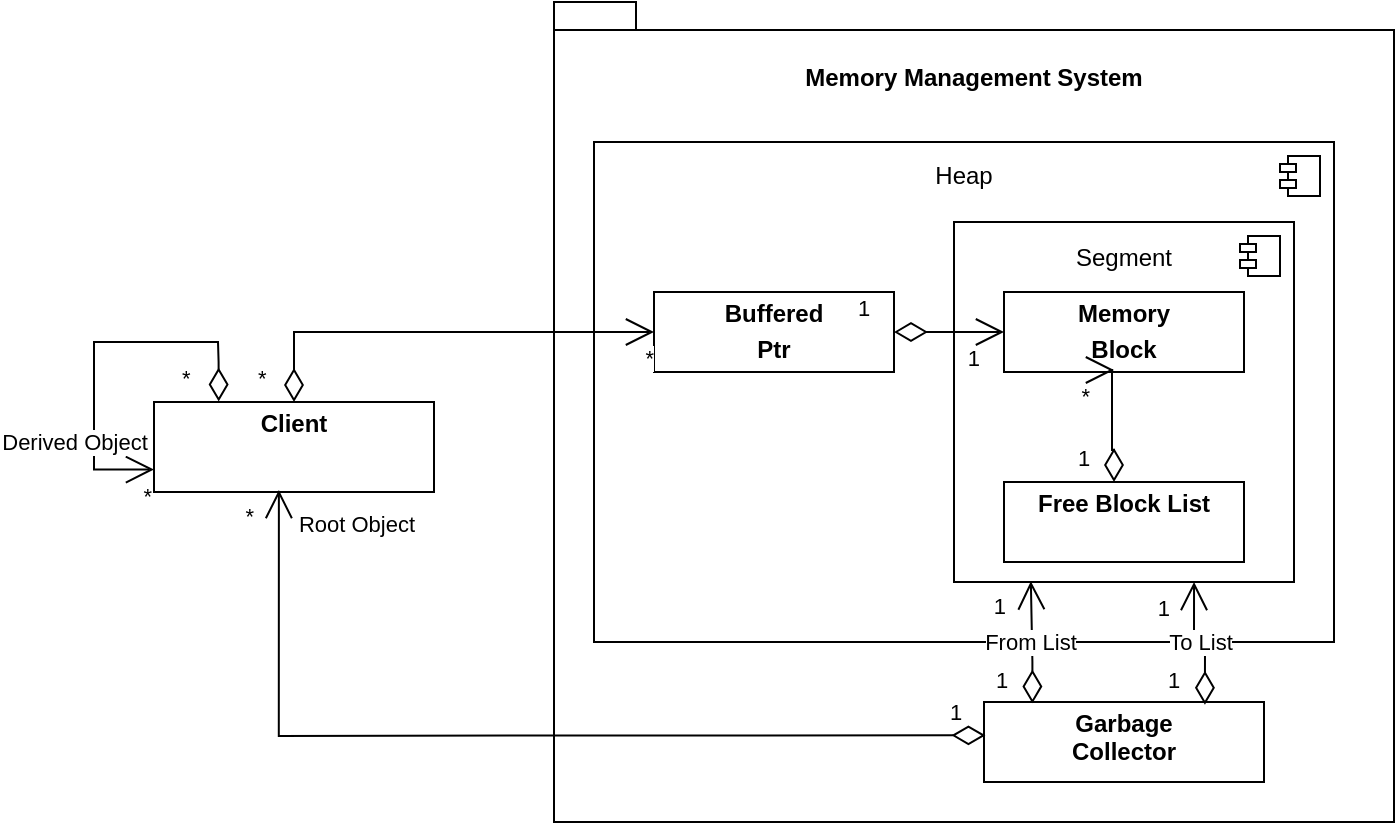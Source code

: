 <mxfile version="26.0.16">
  <diagram name="Página-1" id="gY1mepuriC6mviOZ3ecI">
    <mxGraphModel dx="795" dy="486" grid="1" gridSize="10" guides="1" tooltips="1" connect="1" arrows="1" fold="1" page="1" pageScale="1" pageWidth="827" pageHeight="1169" math="0" shadow="0">
      <root>
        <mxCell id="0" />
        <mxCell id="1" parent="0" />
        <mxCell id="ijSmL6pv4EfpvHXNeZ9z-1" value="Memory Management System&lt;div&gt;&lt;br&gt;&lt;/div&gt;&lt;div&gt;&lt;br&gt;&lt;/div&gt;&lt;div&gt;&lt;br&gt;&lt;/div&gt;&lt;div&gt;&lt;br&gt;&lt;/div&gt;&lt;div&gt;&lt;br&gt;&lt;/div&gt;&lt;div&gt;&lt;br&gt;&lt;/div&gt;&lt;div&gt;&lt;br&gt;&lt;/div&gt;&lt;div&gt;&lt;br&gt;&lt;/div&gt;&lt;div&gt;&lt;br&gt;&lt;/div&gt;&lt;div&gt;&lt;br&gt;&lt;/div&gt;&lt;div&gt;&lt;br&gt;&lt;/div&gt;&lt;div&gt;&lt;br&gt;&lt;/div&gt;&lt;div&gt;&lt;br&gt;&lt;/div&gt;&lt;div&gt;&lt;br&gt;&lt;/div&gt;&lt;div&gt;&lt;br&gt;&lt;/div&gt;&lt;div&gt;&lt;br&gt;&lt;/div&gt;&lt;div&gt;&lt;br&gt;&lt;/div&gt;&lt;div&gt;&lt;br&gt;&lt;/div&gt;&lt;div&gt;&lt;br&gt;&lt;/div&gt;&lt;div&gt;&lt;br&gt;&lt;/div&gt;&lt;div&gt;&lt;br&gt;&lt;/div&gt;&lt;div&gt;&lt;br&gt;&lt;/div&gt;&lt;div&gt;&lt;br&gt;&lt;/div&gt;&lt;div&gt;&lt;br&gt;&lt;/div&gt;" style="shape=folder;fontStyle=1;spacingTop=10;tabWidth=40;tabHeight=14;tabPosition=left;html=1;whiteSpace=wrap;" vertex="1" parent="1">
          <mxGeometry x="300" y="130" width="420" height="410" as="geometry" />
        </mxCell>
        <mxCell id="ijSmL6pv4EfpvHXNeZ9z-2" value="Heap&lt;div&gt;&lt;br&gt;&lt;/div&gt;&lt;div&gt;&lt;br&gt;&lt;/div&gt;&lt;div&gt;&lt;br&gt;&lt;/div&gt;&lt;div&gt;&lt;br&gt;&lt;/div&gt;&lt;div&gt;&lt;br&gt;&lt;/div&gt;&lt;div&gt;&lt;br&gt;&lt;/div&gt;&lt;div&gt;&lt;br&gt;&lt;/div&gt;&lt;div&gt;&lt;br&gt;&lt;/div&gt;&lt;div&gt;&lt;br&gt;&lt;/div&gt;&lt;div&gt;&lt;br&gt;&lt;/div&gt;&lt;div&gt;&lt;br&gt;&lt;/div&gt;&lt;div&gt;&lt;br&gt;&lt;/div&gt;&lt;div&gt;&lt;br&gt;&lt;/div&gt;&lt;div&gt;&lt;br&gt;&lt;/div&gt;&lt;div&gt;&lt;br&gt;&lt;/div&gt;" style="html=1;dropTarget=0;whiteSpace=wrap;" vertex="1" parent="1">
          <mxGeometry x="320" y="200" width="370" height="250" as="geometry" />
        </mxCell>
        <mxCell id="ijSmL6pv4EfpvHXNeZ9z-3" value="" style="shape=module;jettyWidth=8;jettyHeight=4;" vertex="1" parent="ijSmL6pv4EfpvHXNeZ9z-2">
          <mxGeometry x="1" width="20" height="20" relative="1" as="geometry">
            <mxPoint x="-27" y="7" as="offset" />
          </mxGeometry>
        </mxCell>
        <mxCell id="ijSmL6pv4EfpvHXNeZ9z-4" value="&lt;div&gt;Segment&lt;/div&gt;&lt;div&gt;&lt;br&gt;&lt;/div&gt;&lt;div&gt;&lt;br&gt;&lt;/div&gt;&lt;div&gt;&lt;br&gt;&lt;/div&gt;&lt;div&gt;&lt;br&gt;&lt;/div&gt;&lt;div&gt;&lt;br&gt;&lt;/div&gt;&lt;div&gt;&lt;br&gt;&lt;/div&gt;&lt;div&gt;&lt;br&gt;&lt;/div&gt;&lt;div&gt;&lt;br&gt;&lt;/div&gt;&lt;div&gt;&lt;br&gt;&lt;/div&gt;&lt;div&gt;&lt;br&gt;&lt;/div&gt;" style="html=1;dropTarget=0;whiteSpace=wrap;" vertex="1" parent="1">
          <mxGeometry x="500" y="240" width="170" height="180" as="geometry" />
        </mxCell>
        <mxCell id="ijSmL6pv4EfpvHXNeZ9z-5" value="" style="shape=module;jettyWidth=8;jettyHeight=4;" vertex="1" parent="ijSmL6pv4EfpvHXNeZ9z-4">
          <mxGeometry x="1" width="20" height="20" relative="1" as="geometry">
            <mxPoint x="-27" y="7" as="offset" />
          </mxGeometry>
        </mxCell>
        <mxCell id="ijSmL6pv4EfpvHXNeZ9z-6" value="&lt;p style=&quot;margin:0px;margin-top:4px;text-align:center;&quot;&gt;&lt;b&gt;Client&lt;/b&gt;&lt;span style=&quot;color: rgba(0, 0, 0, 0); font-family: monospace; font-size: 0px; text-wrap-mode: nowrap; background-color: transparent; text-align: left;&quot;&gt;%3CmxGraphModel%3E%3Croot%3E%3CmxCell%20id%3D%220%22%2F%3E%3CmxCell%20id%3D%221%22%20parent%3D%220%22%2F%3E%3CmxCell%20id%3D%222%22%20value%3D%22Heap%26lt%3Bdiv%26gt%3B%26lt%3Bbr%26gt%3B%26lt%3B%2Fdiv%26gt%3B%26lt%3Bdiv%26gt%3B%26lt%3Bbr%26gt%3B%26lt%3B%2Fdiv%26gt%3B%26lt%3Bdiv%26gt%3B%26lt%3Bbr%26gt%3B%26lt%3B%2Fdiv%26gt%3B%26lt%3Bdiv%26gt%3B%26lt%3Bbr%26gt%3B%26lt%3B%2Fdiv%26gt%3B%26lt%3Bdiv%26gt%3B%26lt%3Bbr%26gt%3B%26lt%3B%2Fdiv%26gt%3B%26lt%3Bdiv%26gt%3B%26lt%3Bbr%26gt%3B%26lt%3B%2Fdiv%26gt%3B%26lt%3Bdiv%26gt%3B%26lt%3Bbr%26gt%3B%26lt%3B%2Fdiv%26gt%3B%26lt%3Bdiv%26gt%3B%26lt%3Bbr%26gt%3B%26lt%3B%2Fdiv%26gt%3B%26lt%3Bdiv%26gt%3B%26lt%3Bbr%26gt%3B%26lt%3B%2Fdiv%26gt%3B%26lt%3Bdiv%26gt%3B%26lt%3Bbr%26gt%3B%26lt%3B%2Fdiv%26gt%3B%26lt%3Bdiv%26gt%3B%26lt%3Bbr%26gt%3B%26lt%3B%2Fdiv%26gt%3B%26lt%3Bdiv%26gt%3B%26lt%3Bbr%26gt%3B%26lt%3B%2Fdiv%26gt%3B%26lt%3Bdiv%26gt%3B%26lt%3Bbr%26gt%3B%26lt%3B%2Fdiv%26gt%3B%26lt%3Bdiv%26gt%3B%26lt%3Bbr%26gt%3B%26lt%3B%2Fdiv%26gt%3B%26lt%3Bdiv%26gt%3B%26lt%3Bbr%26gt%3B%26lt%3B%2Fdiv%26gt%3B%22%20style%3D%22html%3D1%3BdropTarget%3D0%3BwhiteSpace%3Dwrap%3B%22%20vertex%3D%221%22%20parent%3D%221%22%3E%3CmxGeometry%20x%3D%22290%22%20y%3D%22200%22%20width%3D%22480%22%20height%3D%22250%22%20as%3D%22geometry%22%2F%3E%3C%2FmxCell%3E%3CmxCell%20id%3D%223%22%20value%3D%22%22%20style%3D%22shape%3Dmodule%3BjettyWidth%3D8%3BjettyHeight%3D4%3B%22%20vertex%3D%221%22%20parent%3D%222%22%3E%3CmxGeometry%20x%3D%221%22%20width%3D%2220%22%20height%3D%2220%22%20relative%3D%221%22%20as%3D%22geometry%22%3E%3CmxPoint%20x%3D%22-27%22%20y%3D%227%22%20as%3D%22offset%22%2F%3E%3C%2FmxGeometry%3E%3C%2FmxCell%3E%3C%2Froot%3E%3C%2FmxGraphModel%3E&lt;/span&gt;&lt;/p&gt;" style="verticalAlign=top;align=left;overflow=fill;html=1;whiteSpace=wrap;" vertex="1" parent="1">
          <mxGeometry x="100" y="330" width="140" height="45" as="geometry" />
        </mxCell>
        <mxCell id="ijSmL6pv4EfpvHXNeZ9z-7" value="&lt;p style=&quot;margin:0px;margin-top:4px;text-align:center;&quot;&gt;&lt;b&gt;Buffered&lt;/b&gt;&lt;/p&gt;&lt;p style=&quot;margin:0px;margin-top:4px;text-align:center;&quot;&gt;&lt;b&gt;Ptr&lt;/b&gt;&lt;/p&gt;" style="verticalAlign=top;align=left;overflow=fill;html=1;whiteSpace=wrap;" vertex="1" parent="1">
          <mxGeometry x="350" y="275" width="120" height="40" as="geometry" />
        </mxCell>
        <mxCell id="ijSmL6pv4EfpvHXNeZ9z-8" value="&lt;p style=&quot;margin:0px;margin-top:4px;text-align:center;&quot;&gt;&lt;b&gt;Memory&lt;/b&gt;&lt;/p&gt;&lt;p style=&quot;margin:0px;margin-top:4px;text-align:center;&quot;&gt;&lt;b&gt;Block&lt;/b&gt;&lt;span style=&quot;color: rgba(0, 0, 0, 0); font-family: monospace; font-size: 0px; text-wrap-mode: nowrap; background-color: transparent; text-align: left;&quot;&gt;%3CmxGraphModel%3E%3Croot%3E%3CmxCell%20id%3D%220%22%2F%3E%3CmxCell%20id%3D%221%22%20parent%3D%220%22%2F%3E%3CmxCell%20id%3D%222%22%20value%3D%22%26lt%3Bp%20style%3D%26quot%3Bmargin%3A0px%3Bmargin-top%3A4px%3Btext-align%3Acenter%3B%26quot%3B%26gt%3B%26lt%3Bb%26gt%3BBuffered%26lt%3B%2Fb%26gt%3B%26lt%3B%2Fp%26gt%3B%26lt%3Bp%20style%3D%26quot%3Bmargin%3A0px%3Bmargin-top%3A4px%3Btext-align%3Acenter%3B%26quot%3B%26gt%3B%26lt%3Bb%26gt%3BPtr%26lt%3B%2Fb%26gt%3B%26lt%3B%2Fp%26gt%3B%22%20style%3D%22verticalAlign%3Dtop%3Balign%3Dleft%3Boverflow%3Dfill%3Bhtml%3D1%3BwhiteSpace%3Dwrap%3B%22%20vertex%3D%221%22%20parent%3D%221%22%3E%3CmxGeometry%20x%3D%22344%22%20y%3D%22275%22%20width%3D%22140%22%20height%3D%2240%22%20as%3D%22geometry%22%2F%3E%3C%2FmxCell%3E%3C%2Froot%3E%3C%2FmxGraphModel%3E&lt;/span&gt;&lt;/p&gt;" style="verticalAlign=top;align=left;overflow=fill;html=1;whiteSpace=wrap;" vertex="1" parent="1">
          <mxGeometry x="525" y="275" width="120" height="40" as="geometry" />
        </mxCell>
        <mxCell id="ijSmL6pv4EfpvHXNeZ9z-9" value="&lt;p style=&quot;margin:0px;margin-top:4px;text-align:center;&quot;&gt;&lt;b&gt;Free Block List&lt;/b&gt;&lt;/p&gt;" style="verticalAlign=top;align=left;overflow=fill;html=1;whiteSpace=wrap;" vertex="1" parent="1">
          <mxGeometry x="525" y="370" width="120" height="40" as="geometry" />
        </mxCell>
        <mxCell id="ijSmL6pv4EfpvHXNeZ9z-10" value="&lt;p style=&quot;margin:0px;margin-top:4px;text-align:center;&quot;&gt;&lt;b&gt;Garbage &lt;br&gt;Collector&lt;/b&gt;&lt;/p&gt;" style="verticalAlign=top;align=left;overflow=fill;html=1;whiteSpace=wrap;" vertex="1" parent="1">
          <mxGeometry x="515" y="480" width="140" height="40" as="geometry" />
        </mxCell>
        <mxCell id="ijSmL6pv4EfpvHXNeZ9z-11" value="" style="endArrow=open;html=1;endSize=12;startArrow=diamondThin;startSize=14;startFill=0;edgeStyle=orthogonalEdgeStyle;rounded=0;entryX=0;entryY=0.5;entryDx=0;entryDy=0;exitX=0.5;exitY=0;exitDx=0;exitDy=0;" edge="1" parent="1" source="ijSmL6pv4EfpvHXNeZ9z-6" target="ijSmL6pv4EfpvHXNeZ9z-7">
          <mxGeometry x="0.001" relative="1" as="geometry">
            <mxPoint x="120" y="260" as="sourcePoint" />
            <mxPoint x="280" y="260" as="targetPoint" />
            <mxPoint as="offset" />
          </mxGeometry>
        </mxCell>
        <mxCell id="ijSmL6pv4EfpvHXNeZ9z-12" value="*" style="edgeLabel;resizable=0;html=1;align=left;verticalAlign=top;" connectable="0" vertex="1" parent="ijSmL6pv4EfpvHXNeZ9z-11">
          <mxGeometry x="-1" relative="1" as="geometry">
            <mxPoint x="-20" y="-25" as="offset" />
          </mxGeometry>
        </mxCell>
        <mxCell id="ijSmL6pv4EfpvHXNeZ9z-13" value="*" style="edgeLabel;resizable=0;html=1;align=right;verticalAlign=top;" connectable="0" vertex="1" parent="ijSmL6pv4EfpvHXNeZ9z-11">
          <mxGeometry x="1" relative="1" as="geometry" />
        </mxCell>
        <mxCell id="ijSmL6pv4EfpvHXNeZ9z-14" value="" style="endArrow=open;html=1;endSize=12;startArrow=diamondThin;startSize=14;startFill=0;edgeStyle=orthogonalEdgeStyle;rounded=0;entryX=0;entryY=0.75;entryDx=0;entryDy=0;exitX=0.231;exitY=-0.006;exitDx=0;exitDy=0;exitPerimeter=0;" edge="1" parent="1" source="ijSmL6pv4EfpvHXNeZ9z-6" target="ijSmL6pv4EfpvHXNeZ9z-6">
          <mxGeometry relative="1" as="geometry">
            <mxPoint x="180" y="340" as="sourcePoint" />
            <mxPoint x="360" y="305" as="targetPoint" />
            <Array as="points">
              <mxPoint x="132" y="310" />
              <mxPoint x="132" y="310" />
              <mxPoint x="132" y="300" />
              <mxPoint x="70" y="300" />
              <mxPoint x="70" y="364" />
            </Array>
          </mxGeometry>
        </mxCell>
        <mxCell id="ijSmL6pv4EfpvHXNeZ9z-15" value="*" style="edgeLabel;resizable=0;html=1;align=left;verticalAlign=top;" connectable="0" vertex="1" parent="ijSmL6pv4EfpvHXNeZ9z-14">
          <mxGeometry x="-1" relative="1" as="geometry">
            <mxPoint x="-20" y="-25" as="offset" />
          </mxGeometry>
        </mxCell>
        <mxCell id="ijSmL6pv4EfpvHXNeZ9z-16" value="*" style="edgeLabel;resizable=0;html=1;align=right;verticalAlign=top;" connectable="0" vertex="1" parent="ijSmL6pv4EfpvHXNeZ9z-14">
          <mxGeometry x="1" relative="1" as="geometry" />
        </mxCell>
        <mxCell id="ijSmL6pv4EfpvHXNeZ9z-33" value="Derived Object" style="edgeLabel;html=1;align=center;verticalAlign=middle;resizable=0;points=[];" vertex="1" connectable="0" parent="ijSmL6pv4EfpvHXNeZ9z-14">
          <mxGeometry x="0.803" y="1" relative="1" as="geometry">
            <mxPoint x="-22" y="-13" as="offset" />
          </mxGeometry>
        </mxCell>
        <mxCell id="ijSmL6pv4EfpvHXNeZ9z-18" value="" style="endArrow=open;html=1;endSize=12;startArrow=diamondThin;startSize=14;startFill=0;edgeStyle=orthogonalEdgeStyle;rounded=0;entryX=0.446;entryY=0.978;entryDx=0;entryDy=0;exitX=0.005;exitY=0.417;exitDx=0;exitDy=0;entryPerimeter=0;exitPerimeter=0;" edge="1" parent="1" source="ijSmL6pv4EfpvHXNeZ9z-10" target="ijSmL6pv4EfpvHXNeZ9z-6">
          <mxGeometry relative="1" as="geometry">
            <mxPoint x="180" y="340" as="sourcePoint" />
            <mxPoint x="360" y="305" as="targetPoint" />
            <Array as="points">
              <mxPoint x="320" y="497" />
              <mxPoint x="162" y="497" />
            </Array>
          </mxGeometry>
        </mxCell>
        <mxCell id="ijSmL6pv4EfpvHXNeZ9z-19" value="1" style="edgeLabel;resizable=0;html=1;align=left;verticalAlign=top;" connectable="0" vertex="1" parent="ijSmL6pv4EfpvHXNeZ9z-18">
          <mxGeometry x="-1" relative="1" as="geometry">
            <mxPoint x="-20" y="-25" as="offset" />
          </mxGeometry>
        </mxCell>
        <mxCell id="ijSmL6pv4EfpvHXNeZ9z-20" value="*" style="edgeLabel;resizable=0;html=1;align=right;verticalAlign=top;" connectable="0" vertex="1" parent="ijSmL6pv4EfpvHXNeZ9z-18">
          <mxGeometry x="1" relative="1" as="geometry">
            <mxPoint x="-12" as="offset" />
          </mxGeometry>
        </mxCell>
        <mxCell id="ijSmL6pv4EfpvHXNeZ9z-34" value="Root Object" style="edgeLabel;html=1;align=center;verticalAlign=middle;resizable=0;points=[];" vertex="1" connectable="0" parent="ijSmL6pv4EfpvHXNeZ9z-18">
          <mxGeometry x="0.936" relative="1" as="geometry">
            <mxPoint x="38" y="1" as="offset" />
          </mxGeometry>
        </mxCell>
        <mxCell id="ijSmL6pv4EfpvHXNeZ9z-21" value="From List" style="endArrow=open;html=1;endSize=12;startArrow=diamondThin;startSize=14;startFill=0;edgeStyle=orthogonalEdgeStyle;rounded=0;exitX=0.173;exitY=0.017;exitDx=0;exitDy=0;exitPerimeter=0;entryX=0.226;entryY=0.998;entryDx=0;entryDy=0;entryPerimeter=0;" edge="1" parent="1" source="ijSmL6pv4EfpvHXNeZ9z-10" target="ijSmL6pv4EfpvHXNeZ9z-4">
          <mxGeometry relative="1" as="geometry">
            <mxPoint x="526" y="507" as="sourcePoint" />
            <mxPoint x="539" y="430" as="targetPoint" />
            <Array as="points">
              <mxPoint x="539" y="460" />
              <mxPoint x="538" y="460" />
            </Array>
          </mxGeometry>
        </mxCell>
        <mxCell id="ijSmL6pv4EfpvHXNeZ9z-22" value="1" style="edgeLabel;resizable=0;html=1;align=left;verticalAlign=top;" connectable="0" vertex="1" parent="ijSmL6pv4EfpvHXNeZ9z-21">
          <mxGeometry x="-1" relative="1" as="geometry">
            <mxPoint x="-20" y="-25" as="offset" />
          </mxGeometry>
        </mxCell>
        <mxCell id="ijSmL6pv4EfpvHXNeZ9z-23" value="1" style="edgeLabel;resizable=0;html=1;align=right;verticalAlign=top;" connectable="0" vertex="1" parent="ijSmL6pv4EfpvHXNeZ9z-21">
          <mxGeometry x="1" relative="1" as="geometry">
            <mxPoint x="-12" as="offset" />
          </mxGeometry>
        </mxCell>
        <mxCell id="ijSmL6pv4EfpvHXNeZ9z-24" value="To List" style="endArrow=open;html=1;endSize=12;startArrow=diamondThin;startSize=14;startFill=0;edgeStyle=orthogonalEdgeStyle;rounded=0;exitX=0.789;exitY=0.035;exitDx=0;exitDy=0;exitPerimeter=0;entryX=0.706;entryY=1;entryDx=0;entryDy=0;entryPerimeter=0;" edge="1" parent="1" source="ijSmL6pv4EfpvHXNeZ9z-10" target="ijSmL6pv4EfpvHXNeZ9z-4">
          <mxGeometry relative="1" as="geometry">
            <mxPoint x="549" y="491" as="sourcePoint" />
            <mxPoint x="548" y="430" as="targetPoint" />
            <Array as="points">
              <mxPoint x="625" y="450" />
              <mxPoint x="620" y="450" />
            </Array>
          </mxGeometry>
        </mxCell>
        <mxCell id="ijSmL6pv4EfpvHXNeZ9z-25" value="1" style="edgeLabel;resizable=0;html=1;align=left;verticalAlign=top;" connectable="0" vertex="1" parent="ijSmL6pv4EfpvHXNeZ9z-24">
          <mxGeometry x="-1" relative="1" as="geometry">
            <mxPoint x="-20" y="-25" as="offset" />
          </mxGeometry>
        </mxCell>
        <mxCell id="ijSmL6pv4EfpvHXNeZ9z-26" value="1" style="edgeLabel;resizable=0;html=1;align=right;verticalAlign=top;" connectable="0" vertex="1" parent="ijSmL6pv4EfpvHXNeZ9z-24">
          <mxGeometry x="1" relative="1" as="geometry">
            <mxPoint x="-12" as="offset" />
          </mxGeometry>
        </mxCell>
        <mxCell id="ijSmL6pv4EfpvHXNeZ9z-27" value="" style="endArrow=open;html=1;endSize=12;startArrow=diamondThin;startSize=14;startFill=0;edgeStyle=orthogonalEdgeStyle;rounded=0;" edge="1" parent="1">
          <mxGeometry relative="1" as="geometry">
            <mxPoint x="580" y="370" as="sourcePoint" />
            <mxPoint x="580" y="314" as="targetPoint" />
            <Array as="points">
              <mxPoint x="580" y="354" />
              <mxPoint x="579" y="354" />
            </Array>
          </mxGeometry>
        </mxCell>
        <mxCell id="ijSmL6pv4EfpvHXNeZ9z-28" value="1" style="edgeLabel;resizable=0;html=1;align=left;verticalAlign=top;" connectable="0" vertex="1" parent="ijSmL6pv4EfpvHXNeZ9z-27">
          <mxGeometry x="-1" relative="1" as="geometry">
            <mxPoint x="-20" y="-25" as="offset" />
          </mxGeometry>
        </mxCell>
        <mxCell id="ijSmL6pv4EfpvHXNeZ9z-29" value="*" style="edgeLabel;resizable=0;html=1;align=right;verticalAlign=top;" connectable="0" vertex="1" parent="ijSmL6pv4EfpvHXNeZ9z-27">
          <mxGeometry x="1" relative="1" as="geometry">
            <mxPoint x="-12" as="offset" />
          </mxGeometry>
        </mxCell>
        <mxCell id="ijSmL6pv4EfpvHXNeZ9z-30" value="" style="endArrow=open;html=1;endSize=12;startArrow=diamondThin;startSize=14;startFill=0;edgeStyle=orthogonalEdgeStyle;rounded=0;exitX=1;exitY=0.5;exitDx=0;exitDy=0;entryX=0;entryY=0.5;entryDx=0;entryDy=0;" edge="1" parent="1" source="ijSmL6pv4EfpvHXNeZ9z-7" target="ijSmL6pv4EfpvHXNeZ9z-8">
          <mxGeometry relative="1" as="geometry">
            <mxPoint x="559" y="501" as="sourcePoint" />
            <mxPoint x="558" y="440" as="targetPoint" />
            <Array as="points">
              <mxPoint x="500" y="295" />
              <mxPoint x="500" y="295" />
            </Array>
          </mxGeometry>
        </mxCell>
        <mxCell id="ijSmL6pv4EfpvHXNeZ9z-31" value="1" style="edgeLabel;resizable=0;html=1;align=left;verticalAlign=top;" connectable="0" vertex="1" parent="ijSmL6pv4EfpvHXNeZ9z-30">
          <mxGeometry x="-1" relative="1" as="geometry">
            <mxPoint x="-20" y="-25" as="offset" />
          </mxGeometry>
        </mxCell>
        <mxCell id="ijSmL6pv4EfpvHXNeZ9z-32" value="1" style="edgeLabel;resizable=0;html=1;align=right;verticalAlign=top;" connectable="0" vertex="1" parent="ijSmL6pv4EfpvHXNeZ9z-30">
          <mxGeometry x="1" relative="1" as="geometry">
            <mxPoint x="-12" as="offset" />
          </mxGeometry>
        </mxCell>
      </root>
    </mxGraphModel>
  </diagram>
</mxfile>

